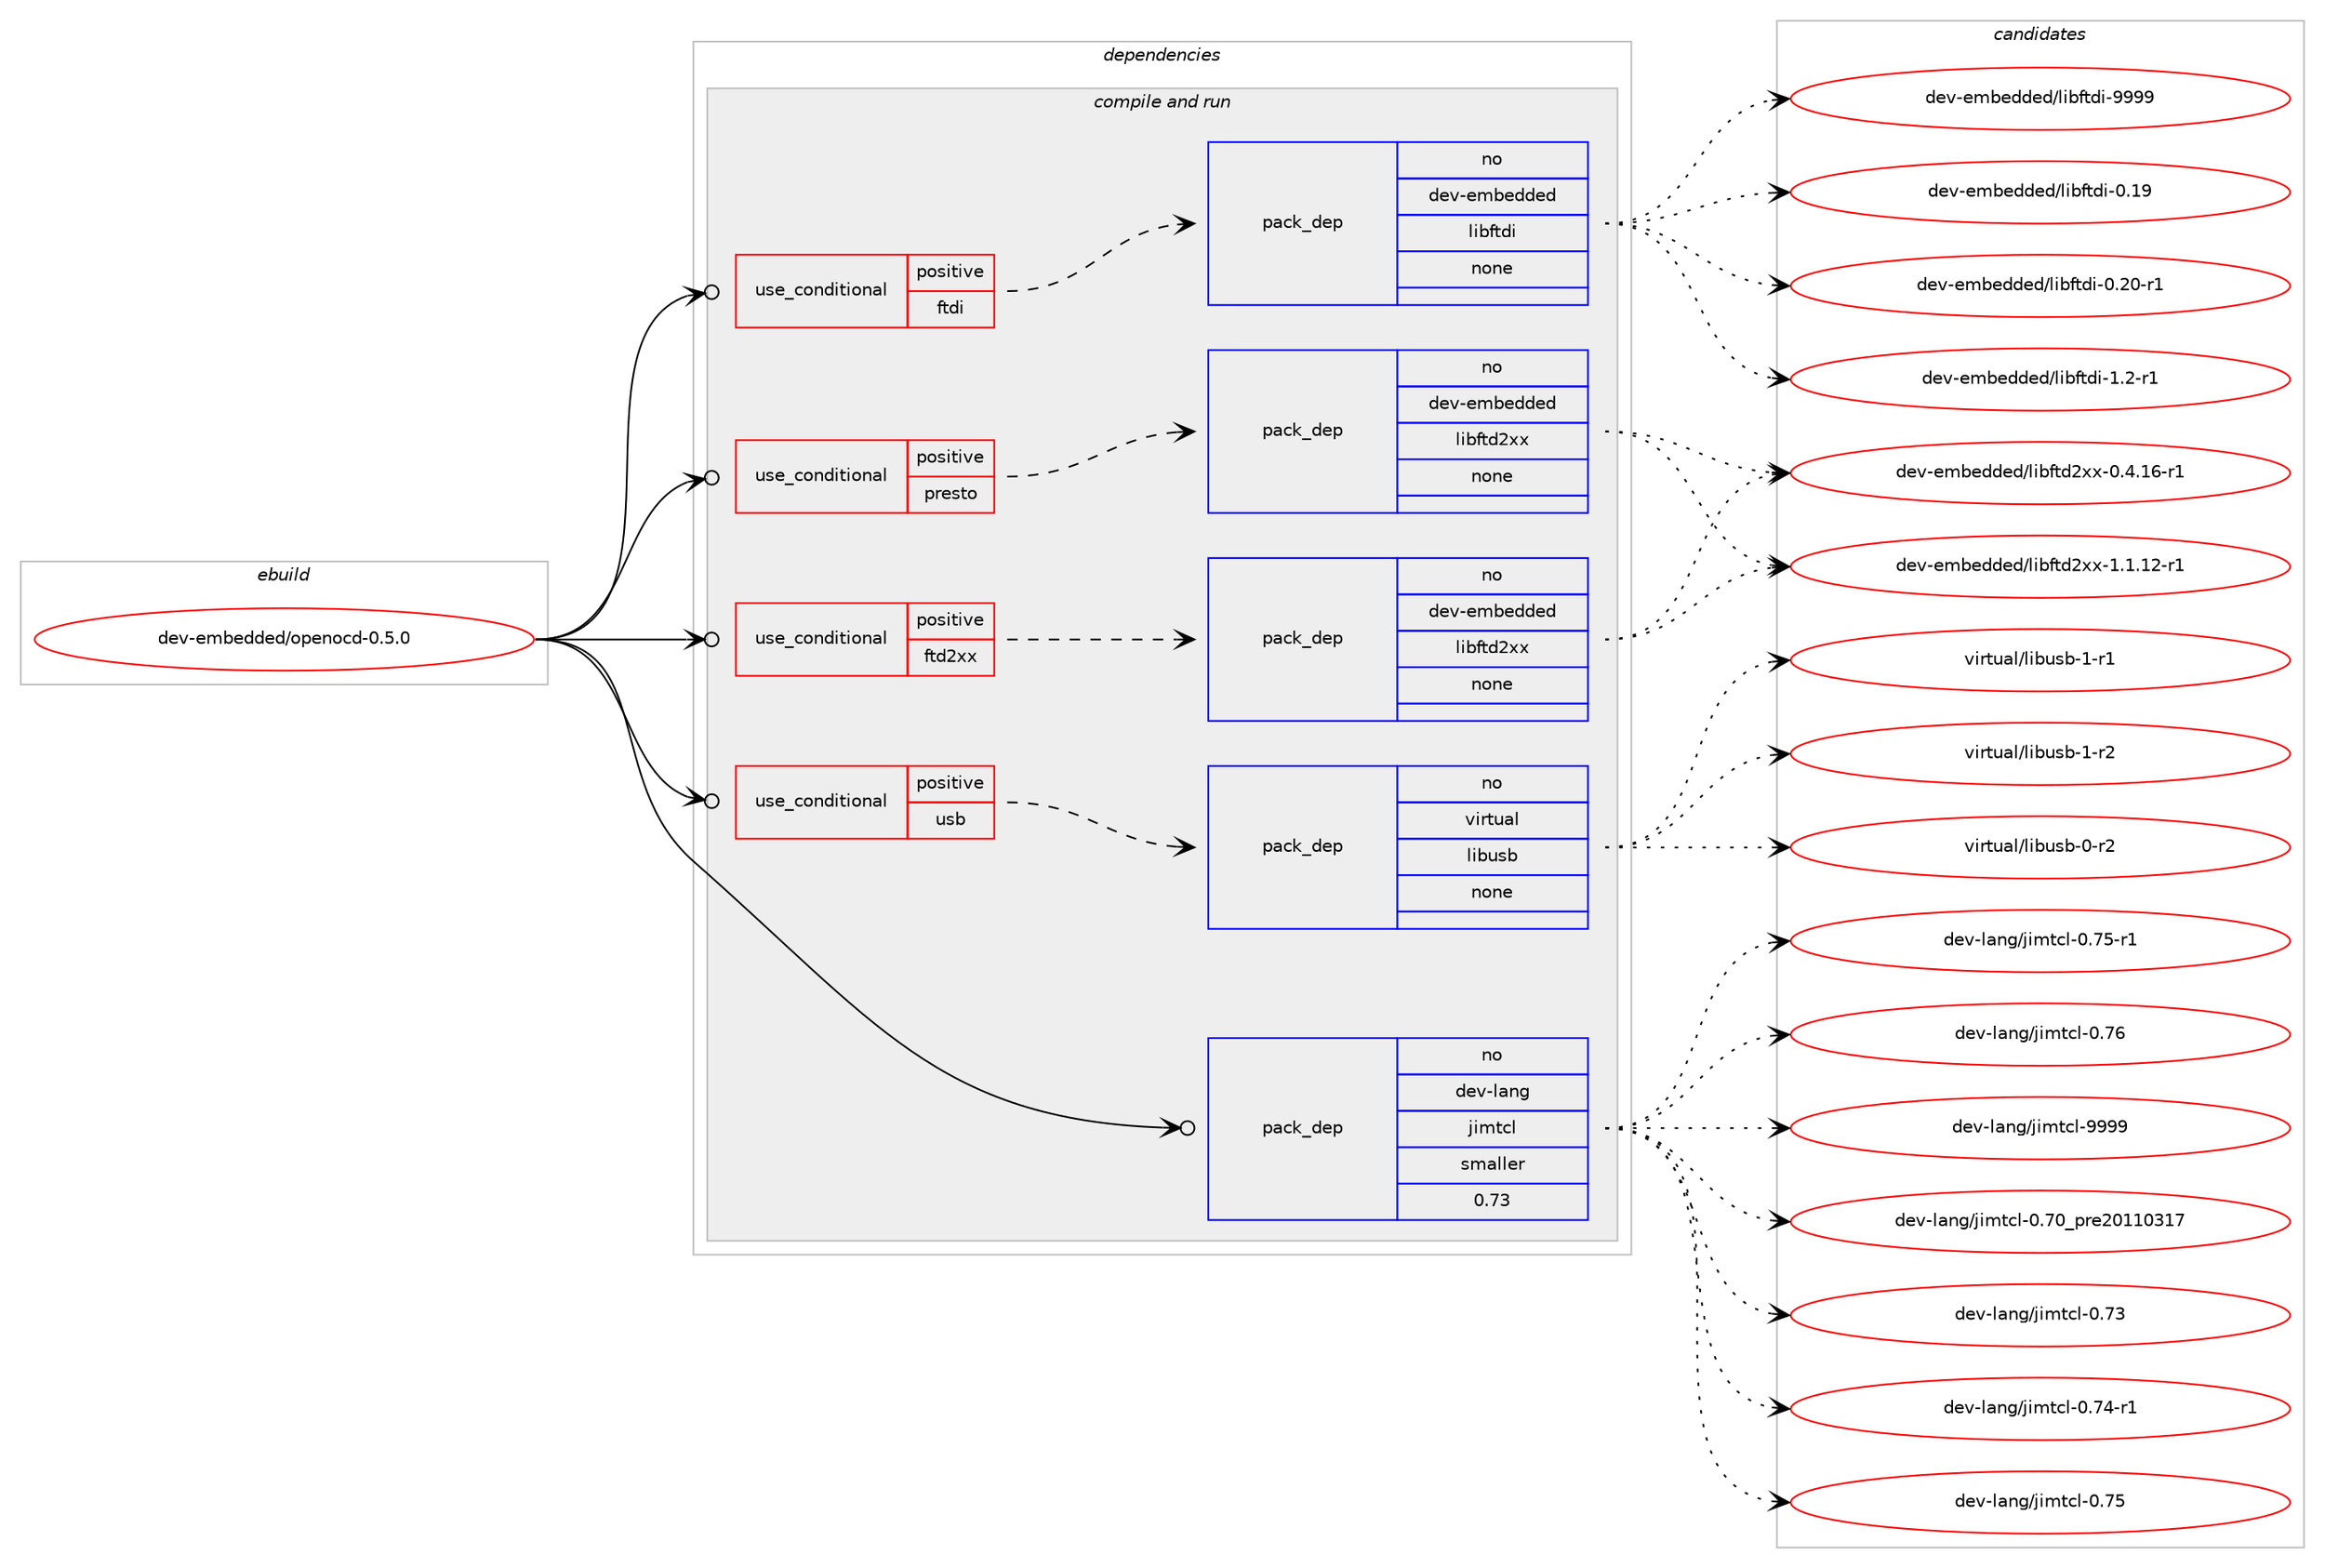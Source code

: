 digraph prolog {

# *************
# Graph options
# *************

newrank=true;
concentrate=true;
compound=true;
graph [rankdir=LR,fontname=Helvetica,fontsize=10,ranksep=1.5];#, ranksep=2.5, nodesep=0.2];
edge  [arrowhead=vee];
node  [fontname=Helvetica,fontsize=10];

# **********
# The ebuild
# **********

subgraph cluster_leftcol {
color=gray;
rank=same;
label=<<i>ebuild</i>>;
id [label="dev-embedded/openocd-0.5.0", color=red, width=4, href="../dev-embedded/openocd-0.5.0.svg"];
}

# ****************
# The dependencies
# ****************

subgraph cluster_midcol {
color=gray;
label=<<i>dependencies</i>>;
subgraph cluster_compile {
fillcolor="#eeeeee";
style=filled;
label=<<i>compile</i>>;
}
subgraph cluster_compileandrun {
fillcolor="#eeeeee";
style=filled;
label=<<i>compile and run</i>>;
subgraph cond17532 {
dependency71984 [label=<<TABLE BORDER="0" CELLBORDER="1" CELLSPACING="0" CELLPADDING="4"><TR><TD ROWSPAN="3" CELLPADDING="10">use_conditional</TD></TR><TR><TD>positive</TD></TR><TR><TD>ftd2xx</TD></TR></TABLE>>, shape=none, color=red];
subgraph pack52847 {
dependency71985 [label=<<TABLE BORDER="0" CELLBORDER="1" CELLSPACING="0" CELLPADDING="4" WIDTH="220"><TR><TD ROWSPAN="6" CELLPADDING="30">pack_dep</TD></TR><TR><TD WIDTH="110">no</TD></TR><TR><TD>dev-embedded</TD></TR><TR><TD>libftd2xx</TD></TR><TR><TD>none</TD></TR><TR><TD></TD></TR></TABLE>>, shape=none, color=blue];
}
dependency71984:e -> dependency71985:w [weight=20,style="dashed",arrowhead="vee"];
}
id:e -> dependency71984:w [weight=20,style="solid",arrowhead="odotvee"];
subgraph cond17533 {
dependency71986 [label=<<TABLE BORDER="0" CELLBORDER="1" CELLSPACING="0" CELLPADDING="4"><TR><TD ROWSPAN="3" CELLPADDING="10">use_conditional</TD></TR><TR><TD>positive</TD></TR><TR><TD>ftdi</TD></TR></TABLE>>, shape=none, color=red];
subgraph pack52848 {
dependency71987 [label=<<TABLE BORDER="0" CELLBORDER="1" CELLSPACING="0" CELLPADDING="4" WIDTH="220"><TR><TD ROWSPAN="6" CELLPADDING="30">pack_dep</TD></TR><TR><TD WIDTH="110">no</TD></TR><TR><TD>dev-embedded</TD></TR><TR><TD>libftdi</TD></TR><TR><TD>none</TD></TR><TR><TD></TD></TR></TABLE>>, shape=none, color=blue];
}
dependency71986:e -> dependency71987:w [weight=20,style="dashed",arrowhead="vee"];
}
id:e -> dependency71986:w [weight=20,style="solid",arrowhead="odotvee"];
subgraph cond17534 {
dependency71988 [label=<<TABLE BORDER="0" CELLBORDER="1" CELLSPACING="0" CELLPADDING="4"><TR><TD ROWSPAN="3" CELLPADDING="10">use_conditional</TD></TR><TR><TD>positive</TD></TR><TR><TD>presto</TD></TR></TABLE>>, shape=none, color=red];
subgraph pack52849 {
dependency71989 [label=<<TABLE BORDER="0" CELLBORDER="1" CELLSPACING="0" CELLPADDING="4" WIDTH="220"><TR><TD ROWSPAN="6" CELLPADDING="30">pack_dep</TD></TR><TR><TD WIDTH="110">no</TD></TR><TR><TD>dev-embedded</TD></TR><TR><TD>libftd2xx</TD></TR><TR><TD>none</TD></TR><TR><TD></TD></TR></TABLE>>, shape=none, color=blue];
}
dependency71988:e -> dependency71989:w [weight=20,style="dashed",arrowhead="vee"];
}
id:e -> dependency71988:w [weight=20,style="solid",arrowhead="odotvee"];
subgraph cond17535 {
dependency71990 [label=<<TABLE BORDER="0" CELLBORDER="1" CELLSPACING="0" CELLPADDING="4"><TR><TD ROWSPAN="3" CELLPADDING="10">use_conditional</TD></TR><TR><TD>positive</TD></TR><TR><TD>usb</TD></TR></TABLE>>, shape=none, color=red];
subgraph pack52850 {
dependency71991 [label=<<TABLE BORDER="0" CELLBORDER="1" CELLSPACING="0" CELLPADDING="4" WIDTH="220"><TR><TD ROWSPAN="6" CELLPADDING="30">pack_dep</TD></TR><TR><TD WIDTH="110">no</TD></TR><TR><TD>virtual</TD></TR><TR><TD>libusb</TD></TR><TR><TD>none</TD></TR><TR><TD></TD></TR></TABLE>>, shape=none, color=blue];
}
dependency71990:e -> dependency71991:w [weight=20,style="dashed",arrowhead="vee"];
}
id:e -> dependency71990:w [weight=20,style="solid",arrowhead="odotvee"];
subgraph pack52851 {
dependency71992 [label=<<TABLE BORDER="0" CELLBORDER="1" CELLSPACING="0" CELLPADDING="4" WIDTH="220"><TR><TD ROWSPAN="6" CELLPADDING="30">pack_dep</TD></TR><TR><TD WIDTH="110">no</TD></TR><TR><TD>dev-lang</TD></TR><TR><TD>jimtcl</TD></TR><TR><TD>smaller</TD></TR><TR><TD>0.73</TD></TR></TABLE>>, shape=none, color=blue];
}
id:e -> dependency71992:w [weight=20,style="solid",arrowhead="odotvee"];
}
subgraph cluster_run {
fillcolor="#eeeeee";
style=filled;
label=<<i>run</i>>;
}
}

# **************
# The candidates
# **************

subgraph cluster_choices {
rank=same;
color=gray;
label=<<i>candidates</i>>;

subgraph choice52847 {
color=black;
nodesep=1;
choice1001011184510110998101100100101100471081059810211610050120120454846524649544511449 [label="dev-embedded/libftd2xx-0.4.16-r1", color=red, width=4,href="../dev-embedded/libftd2xx-0.4.16-r1.svg"];
choice1001011184510110998101100100101100471081059810211610050120120454946494649504511449 [label="dev-embedded/libftd2xx-1.1.12-r1", color=red, width=4,href="../dev-embedded/libftd2xx-1.1.12-r1.svg"];
dependency71985:e -> choice1001011184510110998101100100101100471081059810211610050120120454846524649544511449:w [style=dotted,weight="100"];
dependency71985:e -> choice1001011184510110998101100100101100471081059810211610050120120454946494649504511449:w [style=dotted,weight="100"];
}
subgraph choice52848 {
color=black;
nodesep=1;
choice100101118451011099810110010010110047108105981021161001054548464957 [label="dev-embedded/libftdi-0.19", color=red, width=4,href="../dev-embedded/libftdi-0.19.svg"];
choice1001011184510110998101100100101100471081059810211610010545484650484511449 [label="dev-embedded/libftdi-0.20-r1", color=red, width=4,href="../dev-embedded/libftdi-0.20-r1.svg"];
choice10010111845101109981011001001011004710810598102116100105454946504511449 [label="dev-embedded/libftdi-1.2-r1", color=red, width=4,href="../dev-embedded/libftdi-1.2-r1.svg"];
choice100101118451011099810110010010110047108105981021161001054557575757 [label="dev-embedded/libftdi-9999", color=red, width=4,href="../dev-embedded/libftdi-9999.svg"];
dependency71987:e -> choice100101118451011099810110010010110047108105981021161001054548464957:w [style=dotted,weight="100"];
dependency71987:e -> choice1001011184510110998101100100101100471081059810211610010545484650484511449:w [style=dotted,weight="100"];
dependency71987:e -> choice10010111845101109981011001001011004710810598102116100105454946504511449:w [style=dotted,weight="100"];
dependency71987:e -> choice100101118451011099810110010010110047108105981021161001054557575757:w [style=dotted,weight="100"];
}
subgraph choice52849 {
color=black;
nodesep=1;
choice1001011184510110998101100100101100471081059810211610050120120454846524649544511449 [label="dev-embedded/libftd2xx-0.4.16-r1", color=red, width=4,href="../dev-embedded/libftd2xx-0.4.16-r1.svg"];
choice1001011184510110998101100100101100471081059810211610050120120454946494649504511449 [label="dev-embedded/libftd2xx-1.1.12-r1", color=red, width=4,href="../dev-embedded/libftd2xx-1.1.12-r1.svg"];
dependency71989:e -> choice1001011184510110998101100100101100471081059810211610050120120454846524649544511449:w [style=dotted,weight="100"];
dependency71989:e -> choice1001011184510110998101100100101100471081059810211610050120120454946494649504511449:w [style=dotted,weight="100"];
}
subgraph choice52850 {
color=black;
nodesep=1;
choice1181051141161179710847108105981171159845484511450 [label="virtual/libusb-0-r2", color=red, width=4,href="../virtual/libusb-0-r2.svg"];
choice1181051141161179710847108105981171159845494511449 [label="virtual/libusb-1-r1", color=red, width=4,href="../virtual/libusb-1-r1.svg"];
choice1181051141161179710847108105981171159845494511450 [label="virtual/libusb-1-r2", color=red, width=4,href="../virtual/libusb-1-r2.svg"];
dependency71991:e -> choice1181051141161179710847108105981171159845484511450:w [style=dotted,weight="100"];
dependency71991:e -> choice1181051141161179710847108105981171159845494511449:w [style=dotted,weight="100"];
dependency71991:e -> choice1181051141161179710847108105981171159845494511450:w [style=dotted,weight="100"];
}
subgraph choice52851 {
color=black;
nodesep=1;
choice100101118451089711010347106105109116991084548465548951121141015048494948514955 [label="dev-lang/jimtcl-0.70_pre20110317", color=red, width=4,href="../dev-lang/jimtcl-0.70_pre20110317.svg"];
choice100101118451089711010347106105109116991084548465551 [label="dev-lang/jimtcl-0.73", color=red, width=4,href="../dev-lang/jimtcl-0.73.svg"];
choice1001011184510897110103471061051091169910845484655524511449 [label="dev-lang/jimtcl-0.74-r1", color=red, width=4,href="../dev-lang/jimtcl-0.74-r1.svg"];
choice100101118451089711010347106105109116991084548465553 [label="dev-lang/jimtcl-0.75", color=red, width=4,href="../dev-lang/jimtcl-0.75.svg"];
choice1001011184510897110103471061051091169910845484655534511449 [label="dev-lang/jimtcl-0.75-r1", color=red, width=4,href="../dev-lang/jimtcl-0.75-r1.svg"];
choice100101118451089711010347106105109116991084548465554 [label="dev-lang/jimtcl-0.76", color=red, width=4,href="../dev-lang/jimtcl-0.76.svg"];
choice100101118451089711010347106105109116991084557575757 [label="dev-lang/jimtcl-9999", color=red, width=4,href="../dev-lang/jimtcl-9999.svg"];
dependency71992:e -> choice100101118451089711010347106105109116991084548465548951121141015048494948514955:w [style=dotted,weight="100"];
dependency71992:e -> choice100101118451089711010347106105109116991084548465551:w [style=dotted,weight="100"];
dependency71992:e -> choice1001011184510897110103471061051091169910845484655524511449:w [style=dotted,weight="100"];
dependency71992:e -> choice100101118451089711010347106105109116991084548465553:w [style=dotted,weight="100"];
dependency71992:e -> choice1001011184510897110103471061051091169910845484655534511449:w [style=dotted,weight="100"];
dependency71992:e -> choice100101118451089711010347106105109116991084548465554:w [style=dotted,weight="100"];
dependency71992:e -> choice100101118451089711010347106105109116991084557575757:w [style=dotted,weight="100"];
}
}

}
